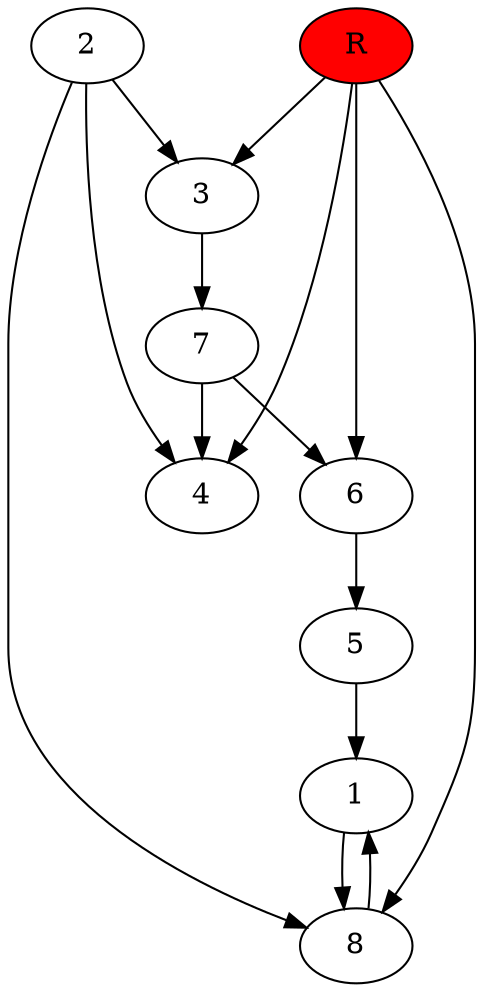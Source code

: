 digraph prb17154 {
	1
	2
	3
	4
	5
	6
	7
	8
	R [fillcolor="#ff0000" style=filled]
	1 -> 8
	2 -> 3
	2 -> 4
	2 -> 8
	3 -> 7
	5 -> 1
	6 -> 5
	7 -> 4
	7 -> 6
	8 -> 1
	R -> 3
	R -> 4
	R -> 6
	R -> 8
}
